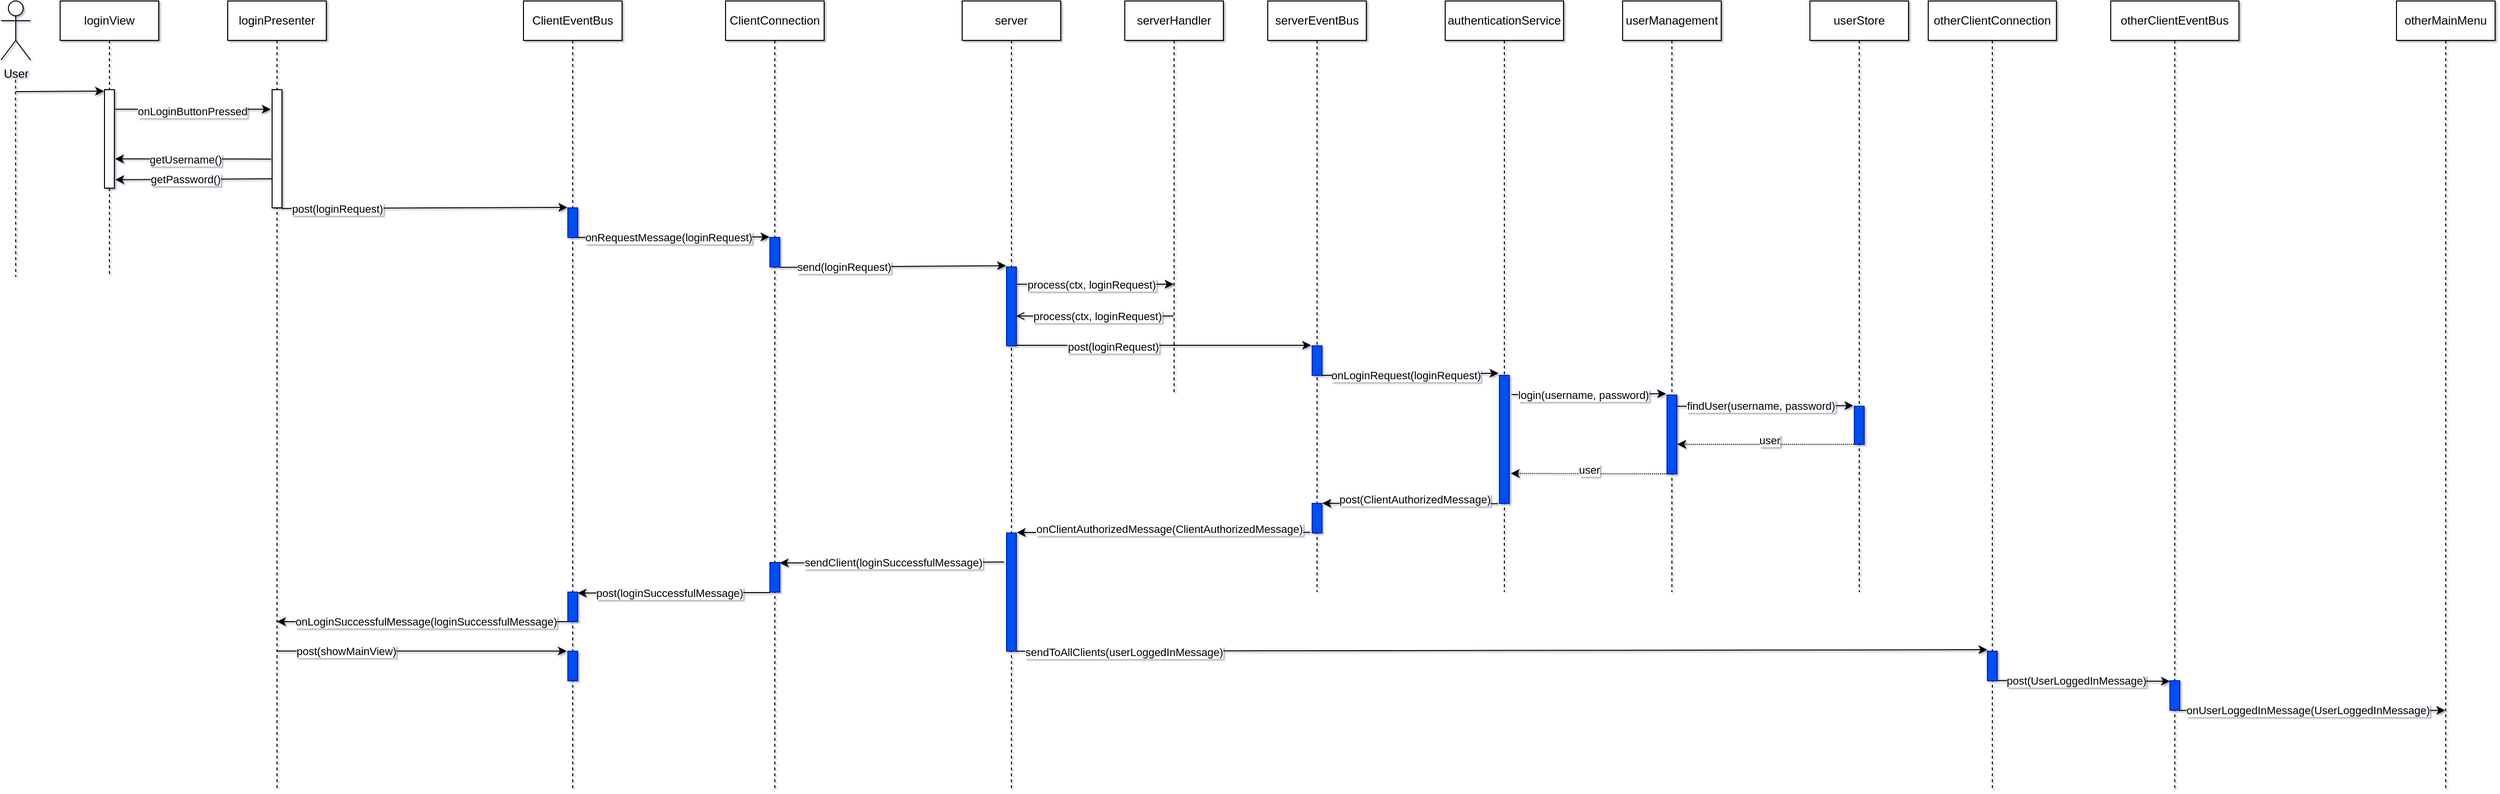 <mxfile>
    <diagram id="Cefqmx0Oj_4-pc0AHTQd" name="Page-1">
        <mxGraphModel dx="2929" dy="1016" grid="1" gridSize="10" guides="1" tooltips="1" connect="1" arrows="1" fold="1" page="1" pageScale="1" pageWidth="850" pageHeight="1100" background="none" math="0" shadow="1">
            <root>
                <mxCell id="0"/>
                <mxCell id="1" parent="0"/>
                <mxCell id="2" value="loginPresenter" style="shape=umlLifeline;perimeter=lifelinePerimeter;whiteSpace=wrap;html=1;container=1;collapsible=0;recursiveResize=0;outlineConnect=0;rounded=0;" parent="1" vertex="1">
                    <mxGeometry x="240" y="80" width="100" height="800" as="geometry"/>
                </mxCell>
                <mxCell id="3" value="" style="html=1;points=[];perimeter=orthogonalPerimeter;rounded=0;" parent="2" vertex="1">
                    <mxGeometry x="45" y="90" width="10" height="120" as="geometry"/>
                </mxCell>
                <mxCell id="4" value="loginView" style="shape=umlLifeline;perimeter=lifelinePerimeter;whiteSpace=wrap;html=1;container=1;collapsible=0;recursiveResize=0;outlineConnect=0;rounded=0;" parent="1" vertex="1">
                    <mxGeometry x="70" y="80" width="100" height="280" as="geometry"/>
                </mxCell>
                <mxCell id="5" value="" style="html=1;points=[];perimeter=orthogonalPerimeter;rounded=0;" parent="4" vertex="1">
                    <mxGeometry x="45" y="90" width="10" height="100" as="geometry"/>
                </mxCell>
                <mxCell id="6" value="ClientConnection" style="shape=umlLifeline;perimeter=lifelinePerimeter;whiteSpace=wrap;html=1;container=1;collapsible=0;recursiveResize=0;outlineConnect=0;rounded=0;" parent="1" vertex="1">
                    <mxGeometry x="745" y="80" width="100" height="800" as="geometry"/>
                </mxCell>
                <mxCell id="50" value="" style="html=1;points=[];perimeter=orthogonalPerimeter;fillColor=#0050ef;fontColor=#ffffff;strokeColor=#001DBC;rounded=0;" parent="6" vertex="1">
                    <mxGeometry x="45" y="240" width="10" height="30" as="geometry"/>
                </mxCell>
                <mxCell id="86" value="" style="html=1;points=[];perimeter=orthogonalPerimeter;fillColor=#0050ef;fontColor=#ffffff;strokeColor=#001DBC;rounded=0;" parent="6" vertex="1">
                    <mxGeometry x="45" y="570" width="10" height="30" as="geometry"/>
                </mxCell>
                <mxCell id="8" value="ClientEventBus" style="shape=umlLifeline;perimeter=lifelinePerimeter;whiteSpace=wrap;html=1;container=1;collapsible=0;recursiveResize=0;outlineConnect=0;rounded=0;" parent="1" vertex="1">
                    <mxGeometry x="540" y="80" width="100" height="800" as="geometry"/>
                </mxCell>
                <mxCell id="9" value="" style="html=1;points=[];perimeter=orthogonalPerimeter;fillColor=#0050ef;fontColor=#ffffff;strokeColor=#001DBC;rounded=0;" parent="8" vertex="1">
                    <mxGeometry x="45" y="210" width="10" height="30" as="geometry"/>
                </mxCell>
                <mxCell id="89" value="" style="html=1;points=[];perimeter=orthogonalPerimeter;fillColor=#0050ef;fontColor=#ffffff;strokeColor=#001DBC;rounded=0;" parent="8" vertex="1">
                    <mxGeometry x="45" y="600" width="10" height="30" as="geometry"/>
                </mxCell>
                <mxCell id="90" style="edgeStyle=none;html=1;endArrow=classic;endFill=1;exitX=0.03;exitY=1.018;exitDx=0;exitDy=0;exitPerimeter=0;rounded=0;" parent="8" source="86" edge="1">
                    <mxGeometry relative="1" as="geometry">
                        <mxPoint x="255" y="601" as="sourcePoint"/>
                        <mxPoint x="55" y="601" as="targetPoint"/>
                        <Array as="points">
                            <mxPoint x="180.05" y="600.48"/>
                        </Array>
                    </mxGeometry>
                </mxCell>
                <mxCell id="91" value="post(loginSuccessfulMessage)" style="edgeLabel;html=1;align=center;verticalAlign=middle;resizable=0;points=[];rounded=0;" parent="90" vertex="1" connectable="0">
                    <mxGeometry x="-0.387" y="-2" relative="1" as="geometry">
                        <mxPoint x="-43" y="2" as="offset"/>
                    </mxGeometry>
                </mxCell>
                <mxCell id="92" style="edgeStyle=none;html=1;endArrow=classic;endFill=1;exitX=0.03;exitY=1.018;exitDx=0;exitDy=0;exitPerimeter=0;rounded=0;" parent="8" target="2" edge="1">
                    <mxGeometry relative="1" as="geometry">
                        <mxPoint x="45.0" y="630.06" as="sourcePoint"/>
                        <mxPoint x="-75" y="631" as="targetPoint"/>
                        <Array as="points">
                            <mxPoint x="-25.25" y="630"/>
                        </Array>
                    </mxGeometry>
                </mxCell>
                <mxCell id="93" value="onLoginSuccessfulMessage(loginSuccessfulMessage)" style="edgeLabel;html=1;align=center;verticalAlign=middle;resizable=0;points=[];rounded=0;" parent="92" vertex="1" connectable="0">
                    <mxGeometry x="-0.387" y="-2" relative="1" as="geometry">
                        <mxPoint x="-54" y="2" as="offset"/>
                    </mxGeometry>
                </mxCell>
                <mxCell id="96" value="" style="html=1;points=[];perimeter=orthogonalPerimeter;fillColor=#0050ef;fontColor=#ffffff;strokeColor=#001DBC;rounded=0;" parent="8" vertex="1">
                    <mxGeometry x="45" y="660" width="10" height="30" as="geometry"/>
                </mxCell>
                <mxCell id="10" value="serverHandler" style="shape=umlLifeline;perimeter=lifelinePerimeter;whiteSpace=wrap;html=1;container=1;collapsible=0;recursiveResize=0;outlineConnect=0;rounded=0;" parent="1" vertex="1">
                    <mxGeometry x="1150" y="80" width="100" height="400" as="geometry"/>
                </mxCell>
                <mxCell id="59" style="edgeStyle=none;html=1;endArrow=open;endFill=0;rounded=0;" parent="10" source="10" edge="1">
                    <mxGeometry relative="1" as="geometry">
                        <mxPoint x="45" y="320" as="sourcePoint"/>
                        <mxPoint x="-109.996" y="319.76" as="targetPoint"/>
                    </mxGeometry>
                </mxCell>
                <mxCell id="60" value="process(ctx, loginRequest)" style="edgeLabel;html=1;align=center;verticalAlign=middle;resizable=0;points=[];rounded=0;" parent="59" vertex="1" connectable="0">
                    <mxGeometry x="-0.387" y="-2" relative="1" as="geometry">
                        <mxPoint x="-29" y="2" as="offset"/>
                    </mxGeometry>
                </mxCell>
                <mxCell id="12" value="server" style="shape=umlLifeline;perimeter=lifelinePerimeter;whiteSpace=wrap;html=1;container=1;collapsible=0;recursiveResize=0;outlineConnect=0;rounded=0;" parent="1" vertex="1">
                    <mxGeometry x="985" y="80" width="100" height="800" as="geometry"/>
                </mxCell>
                <mxCell id="53" value="" style="html=1;points=[];perimeter=orthogonalPerimeter;fillColor=#0050ef;fontColor=#ffffff;strokeColor=#001DBC;rounded=0;" parent="12" vertex="1">
                    <mxGeometry x="45" y="270" width="10" height="80" as="geometry"/>
                </mxCell>
                <mxCell id="83" value="" style="html=1;points=[];perimeter=orthogonalPerimeter;fillColor=#0050ef;fontColor=#ffffff;strokeColor=#001DBC;rounded=0;" parent="12" vertex="1">
                    <mxGeometry x="45" y="540" width="10" height="120" as="geometry"/>
                </mxCell>
                <mxCell id="14" value="&lt;span&gt;authenticationService&lt;/span&gt;" style="shape=umlLifeline;perimeter=lifelinePerimeter;whiteSpace=wrap;html=1;container=1;collapsible=0;recursiveResize=0;outlineConnect=0;rounded=0;" parent="1" vertex="1">
                    <mxGeometry x="1475" y="80" width="120" height="600" as="geometry"/>
                </mxCell>
                <mxCell id="66" value="" style="html=1;points=[];perimeter=orthogonalPerimeter;fillColor=#0050ef;fontColor=#ffffff;strokeColor=#001DBC;rounded=0;" parent="14" vertex="1">
                    <mxGeometry x="55" y="380" width="10" height="130" as="geometry"/>
                </mxCell>
                <mxCell id="16" value="serverEventBus" style="shape=umlLifeline;perimeter=lifelinePerimeter;whiteSpace=wrap;html=1;container=1;collapsible=0;recursiveResize=0;outlineConnect=0;rounded=0;" parent="1" vertex="1">
                    <mxGeometry x="1295" y="80" width="100" height="600" as="geometry"/>
                </mxCell>
                <mxCell id="63" value="" style="html=1;points=[];perimeter=orthogonalPerimeter;fillColor=#0050ef;fontColor=#ffffff;strokeColor=#001DBC;rounded=0;" parent="16" vertex="1">
                    <mxGeometry x="45" y="350" width="10" height="30" as="geometry"/>
                </mxCell>
                <mxCell id="80" value="" style="html=1;points=[];perimeter=orthogonalPerimeter;fillColor=#0050ef;fontColor=#ffffff;strokeColor=#001DBC;rounded=0;" parent="16" vertex="1">
                    <mxGeometry x="45" y="510" width="10" height="30" as="geometry"/>
                </mxCell>
                <mxCell id="38" value="" style="edgeStyle=none;html=1;dashed=1;endArrow=none;endFill=0;rounded=0;" parent="1" edge="1">
                    <mxGeometry relative="1" as="geometry">
                        <mxPoint x="24.76" y="160" as="sourcePoint"/>
                        <mxPoint x="25" y="360" as="targetPoint"/>
                    </mxGeometry>
                </mxCell>
                <mxCell id="39" style="edgeStyle=none;html=1;endArrow=classic;endFill=1;entryX=-0.052;entryY=0.015;entryDx=0;entryDy=0;entryPerimeter=0;rounded=0;" parent="1" target="5" edge="1">
                    <mxGeometry relative="1" as="geometry">
                        <mxPoint x="25" y="172" as="sourcePoint"/>
                    </mxGeometry>
                </mxCell>
                <mxCell id="19" value="User" style="shape=umlActor;verticalLabelPosition=bottom;verticalAlign=top;html=1;rounded=0;" parent="1" vertex="1">
                    <mxGeometry x="10" y="80" width="30" height="60" as="geometry"/>
                </mxCell>
                <mxCell id="20" value="userStore" style="shape=umlLifeline;perimeter=lifelinePerimeter;whiteSpace=wrap;html=1;container=1;collapsible=0;recursiveResize=0;outlineConnect=0;rounded=0;" parent="1" vertex="1">
                    <mxGeometry x="1845" y="80" width="100" height="600" as="geometry"/>
                </mxCell>
                <mxCell id="73" value="" style="html=1;points=[];perimeter=orthogonalPerimeter;fillColor=#0050ef;fontColor=#ffffff;strokeColor=#001DBC;rounded=0;" parent="20" vertex="1">
                    <mxGeometry x="45" y="411.36" width="10" height="38.64" as="geometry"/>
                </mxCell>
                <mxCell id="22" value="otherClientConnection" style="shape=umlLifeline;perimeter=lifelinePerimeter;whiteSpace=wrap;html=1;container=1;collapsible=0;recursiveResize=0;outlineConnect=0;rounded=0;" parent="1" vertex="1">
                    <mxGeometry x="1965" y="80" width="130" height="800" as="geometry"/>
                </mxCell>
                <mxCell id="97" value="" style="html=1;points=[];perimeter=orthogonalPerimeter;fillColor=#0050ef;fontColor=#ffffff;strokeColor=#001DBC;rounded=0;" parent="22" vertex="1">
                    <mxGeometry x="60" y="660" width="10" height="30" as="geometry"/>
                </mxCell>
                <mxCell id="24" value="otherClientEventBus" style="shape=umlLifeline;perimeter=lifelinePerimeter;whiteSpace=wrap;html=1;container=1;collapsible=0;recursiveResize=0;outlineConnect=0;rounded=0;" parent="1" vertex="1">
                    <mxGeometry x="2150.13" y="80" width="130" height="800" as="geometry"/>
                </mxCell>
                <mxCell id="102" value="" style="html=1;points=[];perimeter=orthogonalPerimeter;fillColor=#0050ef;fontColor=#ffffff;strokeColor=#001DBC;rounded=0;" parent="24" vertex="1">
                    <mxGeometry x="60" y="690" width="10" height="30" as="geometry"/>
                </mxCell>
                <mxCell id="26" value="otherMainMenu" style="shape=umlLifeline;perimeter=lifelinePerimeter;whiteSpace=wrap;html=1;container=1;collapsible=0;recursiveResize=0;outlineConnect=0;rounded=0;" parent="1" vertex="1">
                    <mxGeometry x="2440" y="80" width="100" height="800" as="geometry"/>
                </mxCell>
                <mxCell id="41" style="edgeStyle=none;html=1;endArrow=classic;endFill=1;entryX=-0.148;entryY=0.166;entryDx=0;entryDy=0;entryPerimeter=0;rounded=0;" parent="1" source="5" target="3" edge="1">
                    <mxGeometry relative="1" as="geometry">
                        <mxPoint x="120" y="190" as="sourcePoint"/>
                        <mxPoint x="280" y="190" as="targetPoint"/>
                    </mxGeometry>
                </mxCell>
                <mxCell id="42" value="onLoginButtonPressed" style="edgeLabel;html=1;align=center;verticalAlign=middle;resizable=0;points=[];rounded=0;" parent="41" vertex="1" connectable="0">
                    <mxGeometry x="-0.387" y="-2" relative="1" as="geometry">
                        <mxPoint x="30" as="offset"/>
                    </mxGeometry>
                </mxCell>
                <mxCell id="43" style="edgeStyle=none;html=1;endArrow=classic;endFill=1;exitX=-0.1;exitY=0.587;exitDx=0;exitDy=0;exitPerimeter=0;entryX=1.067;entryY=0.703;entryDx=0;entryDy=0;entryPerimeter=0;rounded=0;" parent="1" source="3" target="5" edge="1">
                    <mxGeometry relative="1" as="geometry">
                        <mxPoint x="280" y="280" as="sourcePoint"/>
                        <mxPoint x="259.48" y="280.0" as="targetPoint"/>
                    </mxGeometry>
                </mxCell>
                <mxCell id="44" value="getUsername()" style="edgeLabel;html=1;align=center;verticalAlign=middle;resizable=0;points=[];rounded=0;" parent="43" vertex="1" connectable="0">
                    <mxGeometry x="0.105" relative="1" as="geometry">
                        <mxPoint as="offset"/>
                    </mxGeometry>
                </mxCell>
                <mxCell id="45" style="edgeStyle=none;html=1;endArrow=classic;endFill=1;exitX=-0.052;exitY=0.754;exitDx=0;exitDy=0;exitPerimeter=0;entryX=1.09;entryY=0.914;entryDx=0;entryDy=0;entryPerimeter=0;rounded=0;" parent="1" source="3" target="5" edge="1">
                    <mxGeometry relative="1" as="geometry">
                        <mxPoint x="288.57" y="260.48" as="sourcePoint"/>
                        <mxPoint x="130.0" y="260" as="targetPoint"/>
                        <Array as="points"/>
                    </mxGeometry>
                </mxCell>
                <mxCell id="46" value="getPassword()" style="edgeLabel;html=1;align=center;verticalAlign=middle;resizable=0;points=[];rounded=0;" parent="45" vertex="1" connectable="0">
                    <mxGeometry x="0.105" relative="1" as="geometry">
                        <mxPoint as="offset"/>
                    </mxGeometry>
                </mxCell>
                <mxCell id="51" style="edgeStyle=none;html=1;endArrow=classic;endFill=1;entryX=-0.052;entryY=-0.017;entryDx=0;entryDy=0;entryPerimeter=0;exitX=1.019;exitY=0.998;exitDx=0;exitDy=0;exitPerimeter=0;rounded=0;" parent="1" source="9" target="50" edge="1">
                    <mxGeometry relative="1" as="geometry">
                        <mxPoint x="595" y="320.03" as="sourcePoint"/>
                        <mxPoint x="335.0" y="320.51" as="targetPoint"/>
                    </mxGeometry>
                </mxCell>
                <mxCell id="52" value="onRequestMessage(loginRequest)" style="edgeLabel;html=1;align=center;verticalAlign=middle;resizable=0;points=[];rounded=0;" parent="51" vertex="1" connectable="0">
                    <mxGeometry x="-0.387" y="-2" relative="1" as="geometry">
                        <mxPoint x="32" y="-2" as="offset"/>
                    </mxGeometry>
                </mxCell>
                <mxCell id="54" style="edgeStyle=none;html=1;endArrow=classic;endFill=1;entryX=-0.052;entryY=-0.017;entryDx=0;entryDy=0;entryPerimeter=0;exitX=1.043;exitY=1.014;exitDx=0;exitDy=0;exitPerimeter=0;rounded=0;" parent="1" source="50" target="53" edge="1">
                    <mxGeometry relative="1" as="geometry">
                        <mxPoint x="755.0" y="340.45" as="sourcePoint"/>
                        <mxPoint x="487.48" y="341.02" as="targetPoint"/>
                    </mxGeometry>
                </mxCell>
                <mxCell id="55" value="send(loginRequest)" style="edgeLabel;html=1;align=center;verticalAlign=middle;resizable=0;points=[];rounded=0;" parent="54" vertex="1" connectable="0">
                    <mxGeometry x="-0.387" y="-2" relative="1" as="geometry">
                        <mxPoint x="-6" y="-2" as="offset"/>
                    </mxGeometry>
                </mxCell>
                <mxCell id="57" style="edgeStyle=none;html=1;endArrow=classic;endFill=1;exitX=1.043;exitY=0.219;exitDx=0;exitDy=0;exitPerimeter=0;rounded=0;" parent="1" source="53" target="10" edge="1">
                    <mxGeometry relative="1" as="geometry">
                        <mxPoint x="1045" y="380.93" as="sourcePoint"/>
                        <mxPoint x="1194.48" y="379.49" as="targetPoint"/>
                    </mxGeometry>
                </mxCell>
                <mxCell id="58" value="process(ctx, loginRequest)" style="edgeLabel;html=1;align=center;verticalAlign=middle;resizable=0;points=[];rounded=0;" parent="57" vertex="1" connectable="0">
                    <mxGeometry x="-0.387" y="-2" relative="1" as="geometry">
                        <mxPoint x="26" y="-2" as="offset"/>
                    </mxGeometry>
                </mxCell>
                <mxCell id="61" style="edgeStyle=none;html=1;endArrow=classic;endFill=1;exitX=0.995;exitY=0.993;exitDx=0;exitDy=0;exitPerimeter=0;entryX=-0.1;entryY=-0.017;entryDx=0;entryDy=0;entryPerimeter=0;rounded=0;" parent="1" source="53" target="63" edge="1">
                    <mxGeometry relative="1" as="geometry">
                        <mxPoint x="1040" y="432.12" as="sourcePoint"/>
                        <mxPoint x="1325" y="429" as="targetPoint"/>
                    </mxGeometry>
                </mxCell>
                <mxCell id="62" value="post(loginRequest)" style="edgeLabel;html=1;align=center;verticalAlign=middle;resizable=0;points=[];rounded=0;" parent="61" vertex="1" connectable="0">
                    <mxGeometry x="-0.387" y="-2" relative="1" as="geometry">
                        <mxPoint x="6" y="-1" as="offset"/>
                    </mxGeometry>
                </mxCell>
                <mxCell id="67" style="edgeStyle=none;html=1;endArrow=classic;endFill=1;exitX=0.995;exitY=0.998;exitDx=0;exitDy=0;exitPerimeter=0;entryX=-0.1;entryY=-0.017;entryDx=0;entryDy=0;entryPerimeter=0;rounded=0;" parent="1" source="63" target="66" edge="1">
                    <mxGeometry relative="1" as="geometry">
                        <mxPoint x="1145.0" y="510" as="sourcePoint"/>
                        <mxPoint x="1430.05" y="509.56" as="targetPoint"/>
                    </mxGeometry>
                </mxCell>
                <mxCell id="68" value="onLoginRequest(loginRequest)" style="edgeLabel;html=1;align=center;verticalAlign=middle;resizable=0;points=[];rounded=0;" parent="67" vertex="1" connectable="0">
                    <mxGeometry x="-0.387" y="-2" relative="1" as="geometry">
                        <mxPoint x="30" y="-2" as="offset"/>
                    </mxGeometry>
                </mxCell>
                <mxCell id="69" value="userManagement" style="shape=umlLifeline;perimeter=lifelinePerimeter;whiteSpace=wrap;html=1;container=1;collapsible=0;recursiveResize=0;outlineConnect=0;rounded=0;" parent="1" vertex="1">
                    <mxGeometry x="1655" y="80" width="100" height="600" as="geometry"/>
                </mxCell>
                <mxCell id="70" value="" style="html=1;points=[];perimeter=orthogonalPerimeter;fillColor=#0050ef;fontColor=#ffffff;strokeColor=#001DBC;rounded=0;" parent="69" vertex="1">
                    <mxGeometry x="45" y="400" width="10" height="80" as="geometry"/>
                </mxCell>
                <mxCell id="71" style="edgeStyle=none;html=1;endArrow=classic;endFill=1;entryX=-0.1;entryY=-0.017;entryDx=0;entryDy=0;entryPerimeter=0;exitX=1.233;exitY=0.15;exitDx=0;exitDy=0;exitPerimeter=0;rounded=0;" parent="1" source="66" target="70" edge="1">
                    <mxGeometry relative="1" as="geometry">
                        <mxPoint x="1525" y="479" as="sourcePoint"/>
                        <mxPoint x="1625.1" y="530.92" as="targetPoint"/>
                    </mxGeometry>
                </mxCell>
                <mxCell id="72" value="login(username, password)" style="edgeLabel;html=1;align=center;verticalAlign=middle;resizable=0;points=[];rounded=0;" parent="71" vertex="1" connectable="0">
                    <mxGeometry x="-0.387" y="-2" relative="1" as="geometry">
                        <mxPoint x="24" y="-1" as="offset"/>
                    </mxGeometry>
                </mxCell>
                <mxCell id="74" style="edgeStyle=none;html=1;endArrow=classic;endFill=1;entryX=-0.1;entryY=-0.017;entryDx=0;entryDy=0;entryPerimeter=0;exitX=0.995;exitY=0.142;exitDx=0;exitDy=0;exitPerimeter=0;rounded=0;" parent="1" source="70" target="73" edge="1">
                    <mxGeometry relative="1" as="geometry">
                        <mxPoint x="1700" y="490.86" as="sourcePoint"/>
                        <mxPoint x="1792.77" y="542.28" as="targetPoint"/>
                    </mxGeometry>
                </mxCell>
                <mxCell id="75" value="findUser(username, password)" style="edgeLabel;html=1;align=center;verticalAlign=middle;resizable=0;points=[];rounded=0;" parent="74" vertex="1" connectable="0">
                    <mxGeometry x="-0.387" y="-2" relative="1" as="geometry">
                        <mxPoint x="30" y="-2" as="offset"/>
                    </mxGeometry>
                </mxCell>
                <mxCell id="76" style="edgeStyle=none;html=1;endArrow=classic;endFill=1;dashed=1;dashPattern=1 1;entryX=1.047;entryY=0.625;entryDx=0;entryDy=0;entryPerimeter=0;exitX=-0.028;exitY=1.001;exitDx=0;exitDy=0;exitPerimeter=0;rounded=0;" parent="1" source="73" target="70" edge="1">
                    <mxGeometry relative="1" as="geometry">
                        <mxPoint x="1865" y="528" as="sourcePoint"/>
                        <mxPoint x="1709.05" y="524.67" as="targetPoint"/>
                    </mxGeometry>
                </mxCell>
                <mxCell id="77" value="user" style="edgeLabel;html=1;align=center;verticalAlign=middle;resizable=0;points=[];rounded=0;" parent="76" vertex="1" connectable="0">
                    <mxGeometry x="-0.387" y="-2" relative="1" as="geometry">
                        <mxPoint x="-31" y="-2" as="offset"/>
                    </mxGeometry>
                </mxCell>
                <mxCell id="78" style="edgeStyle=none;html=1;endArrow=classic;endFill=1;dashed=1;dashPattern=1 1;entryX=1.156;entryY=0.766;entryDx=0;entryDy=0;entryPerimeter=0;exitX=-0.018;exitY=1;exitDx=0;exitDy=0;exitPerimeter=0;rounded=0;" parent="1" source="70" target="66" edge="1">
                    <mxGeometry relative="1" as="geometry">
                        <mxPoint x="1684.25" y="559.639" as="sourcePoint"/>
                        <mxPoint x="1515.0" y="559.6" as="targetPoint"/>
                    </mxGeometry>
                </mxCell>
                <mxCell id="79" value="user" style="edgeLabel;html=1;align=center;verticalAlign=middle;resizable=0;points=[];rounded=0;" parent="78" vertex="1" connectable="0">
                    <mxGeometry x="-0.387" y="-2" relative="1" as="geometry">
                        <mxPoint x="-31" y="-2" as="offset"/>
                    </mxGeometry>
                </mxCell>
                <mxCell id="81" style="edgeStyle=none;html=1;endArrow=classic;endFill=1;entryX=1.042;entryY=-0.004;entryDx=0;entryDy=0;entryPerimeter=0;exitX=-0.112;exitY=1.002;exitDx=0;exitDy=0;exitPerimeter=0;rounded=0;" parent="1" source="66" target="80" edge="1">
                    <mxGeometry relative="1" as="geometry">
                        <mxPoint x="1478.26" y="580.42" as="sourcePoint"/>
                        <mxPoint x="1320" y="580" as="targetPoint"/>
                    </mxGeometry>
                </mxCell>
                <mxCell id="82" value="post(ClientAuthorizedMessage)" style="edgeLabel;html=1;align=center;verticalAlign=middle;resizable=0;points=[];rounded=0;" parent="81" vertex="1" connectable="0">
                    <mxGeometry x="-0.387" y="-2" relative="1" as="geometry">
                        <mxPoint x="-31" y="-2" as="offset"/>
                    </mxGeometry>
                </mxCell>
                <mxCell id="84" style="edgeStyle=none;html=1;endArrow=classic;endFill=1;entryX=1.042;entryY=-0.004;entryDx=0;entryDy=0;entryPerimeter=0;exitX=-0.18;exitY=0.98;exitDx=0;exitDy=0;exitPerimeter=0;rounded=0;" parent="1" source="80" target="83" edge="1">
                    <mxGeometry relative="1" as="geometry">
                        <mxPoint x="1228.88" y="620.26" as="sourcePoint"/>
                        <mxPoint x="1030" y="610" as="targetPoint"/>
                    </mxGeometry>
                </mxCell>
                <mxCell id="85" value="onClientAuthorizedMessage(ClientAuthorizedMessage)" style="edgeLabel;html=1;align=center;verticalAlign=middle;resizable=0;points=[];rounded=0;" parent="84" vertex="1" connectable="0">
                    <mxGeometry x="-0.387" y="-2" relative="1" as="geometry">
                        <mxPoint x="-52" y="-2" as="offset"/>
                    </mxGeometry>
                </mxCell>
                <mxCell id="87" style="edgeStyle=none;html=1;endArrow=classic;endFill=1;entryX=0.995;entryY=0.014;entryDx=0;entryDy=0;entryPerimeter=0;exitX=-0.243;exitY=0.246;exitDx=0;exitDy=0;exitPerimeter=0;rounded=0;" parent="1" source="83" target="86" edge="1">
                    <mxGeometry relative="1" as="geometry">
                        <mxPoint x="920" y="640" as="sourcePoint"/>
                        <mxPoint x="760.504" y="640" as="targetPoint"/>
                        <Array as="points">
                            <mxPoint x="955" y="650"/>
                        </Array>
                    </mxGeometry>
                </mxCell>
                <mxCell id="88" value="sendClient(loginSuccessfulMessage)" style="edgeLabel;html=1;align=center;verticalAlign=middle;resizable=0;points=[];rounded=0;" parent="87" vertex="1" connectable="0">
                    <mxGeometry x="-0.387" y="-2" relative="1" as="geometry">
                        <mxPoint x="-43" y="2" as="offset"/>
                    </mxGeometry>
                </mxCell>
                <mxCell id="48" style="edgeStyle=none;html=1;endArrow=classic;endFill=1;entryX=-0.052;entryY=-0.017;entryDx=0;entryDy=0;entryPerimeter=0;exitX=0.98;exitY=1.005;exitDx=0;exitDy=0;exitPerimeter=0;rounded=0;" parent="1" source="3" target="9" edge="1">
                    <mxGeometry relative="1" as="geometry">
                        <mxPoint x="459.71" y="289.52" as="sourcePoint"/>
                        <mxPoint x="574.71" y="300" as="targetPoint"/>
                    </mxGeometry>
                </mxCell>
                <mxCell id="49" value="post(loginRequest)" style="edgeLabel;html=1;align=center;verticalAlign=middle;resizable=0;points=[];rounded=0;" parent="48" vertex="1" connectable="0">
                    <mxGeometry x="-0.387" y="-2" relative="1" as="geometry">
                        <mxPoint x="-33" y="-2" as="offset"/>
                    </mxGeometry>
                </mxCell>
                <mxCell id="94" style="edgeStyle=none;html=1;endArrow=classic;endFill=1;entryX=-0.119;entryY=-0.004;entryDx=0;entryDy=0;entryPerimeter=0;rounded=0;" parent="1" source="2" target="96" edge="1">
                    <mxGeometry relative="1" as="geometry">
                        <mxPoint x="290.0" y="741.11" as="sourcePoint"/>
                        <mxPoint x="579.68" y="740.0" as="targetPoint"/>
                    </mxGeometry>
                </mxCell>
                <mxCell id="95" value="post(showMainView)" style="edgeLabel;html=1;align=center;verticalAlign=middle;resizable=0;points=[];rounded=0;" parent="94" vertex="1" connectable="0">
                    <mxGeometry x="-0.387" y="-2" relative="1" as="geometry">
                        <mxPoint x="-20" y="-2" as="offset"/>
                    </mxGeometry>
                </mxCell>
                <mxCell id="98" style="edgeStyle=none;html=1;endArrow=classic;endFill=1;exitX=1.019;exitY=1;exitDx=0;exitDy=0;exitPerimeter=0;entryX=-0.005;entryY=-0.049;entryDx=0;entryDy=0;entryPerimeter=0;rounded=0;" parent="1" source="83" target="97" edge="1">
                    <mxGeometry relative="1" as="geometry">
                        <mxPoint x="1060.0" y="760" as="sourcePoint"/>
                        <mxPoint x="1359.05" y="760.05" as="targetPoint"/>
                    </mxGeometry>
                </mxCell>
                <mxCell id="99" value="sendToAllClients(userLoggedInMessage)" style="edgeLabel;html=1;align=center;verticalAlign=middle;resizable=0;points=[];rounded=0;" parent="98" vertex="1" connectable="0">
                    <mxGeometry x="-0.387" y="-2" relative="1" as="geometry">
                        <mxPoint x="-193" y="-1" as="offset"/>
                    </mxGeometry>
                </mxCell>
                <mxCell id="100" style="edgeStyle=none;html=1;endArrow=classic;endFill=1;entryX=0;entryY=0.019;entryDx=0;entryDy=0;entryPerimeter=0;exitX=1.053;exitY=0.992;exitDx=0;exitDy=0;exitPerimeter=0;rounded=0;" parent="1" source="97" target="102" edge="1">
                    <mxGeometry relative="1" as="geometry">
                        <mxPoint x="2095" y="769.43" as="sourcePoint"/>
                        <mxPoint x="2239.5" y="769.43" as="targetPoint"/>
                    </mxGeometry>
                </mxCell>
                <mxCell id="101" value="post(UserLoggedInMessage)" style="edgeLabel;html=1;align=center;verticalAlign=middle;resizable=0;points=[];rounded=0;" parent="100" vertex="1" connectable="0">
                    <mxGeometry x="-0.387" y="-2" relative="1" as="geometry">
                        <mxPoint x="26" y="-2" as="offset"/>
                    </mxGeometry>
                </mxCell>
                <mxCell id="104" style="edgeStyle=none;html=1;endArrow=classic;endFill=1;exitX=0.977;exitY=1.003;exitDx=0;exitDy=0;exitPerimeter=0;rounded=0;" parent="1" source="102" target="26" edge="1">
                    <mxGeometry relative="1" as="geometry">
                        <mxPoint x="2230.0" y="800" as="sourcePoint"/>
                        <mxPoint x="2484.95" y="800.33" as="targetPoint"/>
                    </mxGeometry>
                </mxCell>
                <mxCell id="105" value="onUserLoggedInMessage(UserLoggedInMessage)" style="edgeLabel;html=1;align=center;verticalAlign=middle;resizable=0;points=[];rounded=0;" parent="104" vertex="1" connectable="0">
                    <mxGeometry x="-0.387" y="-2" relative="1" as="geometry">
                        <mxPoint x="47" y="-2" as="offset"/>
                    </mxGeometry>
                </mxCell>
            </root>
        </mxGraphModel>
    </diagram>
</mxfile>
